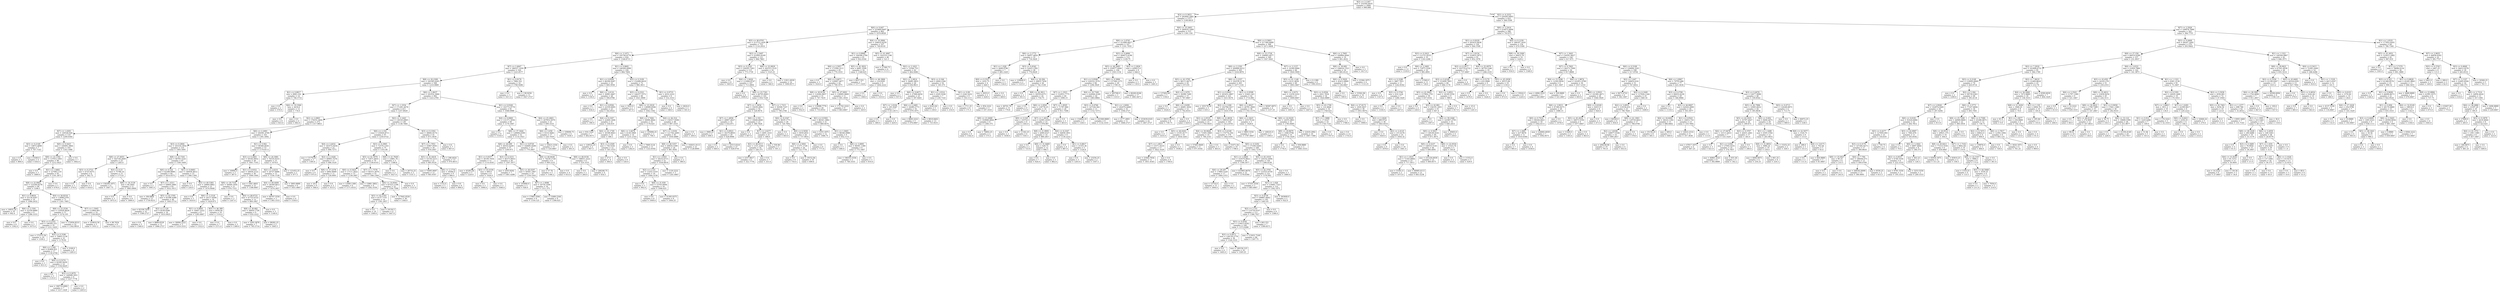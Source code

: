 digraph Tree {
node [shape=box] ;
0 [label="X[2] <= 3.1267\nmse = 332595.6035\nsamples = 2000\nvalue = 996.888"] ;
1 [label="X[3] <= 0.3853\nmse = 262844.2082\nsamples = 1377\nvalue = 1190.6819"] ;
0 -> 1 [labeldistance=2.5, labelangle=45, headlabel="True"] ;
2 [label="X[0] <= 0.647\nmse = 225869.8497\nsamples = 862\nvalue = 1070.8028"] ;
1 -> 2 ;
3 [label="X[5] <= 46.6705\nmse = 213712.1429\nsamples = 755\nvalue = 1116.2914"] ;
2 -> 3 ;
4 [label="X[6] <= 3.1471\nmse = 195740.8776\nsamples = 624\nvalue = 1168.6715"] ;
3 -> 4 ;
5 [label="X[7] <= 2.4647\nmse = 186227.1059\nsamples = 520\nvalue = 1225.4577"] ;
4 -> 5 ;
6 [label="X[8] <= 20.2308\nmse = 182385.6265\nsamples = 506\nvalue = 1210.0889"] ;
5 -> 6 ;
7 [label="X[1] <= 0.8817\nmse = 8983.102\nsamples = 14\nvalue = 746.5714"] ;
6 -> 7 ;
8 [label="mse = 0.0\nsamples = 2\nvalue = 570.0"] ;
7 -> 8 ;
9 [label="X[4] <= 19.1946\nmse = 4418.0\nsamples = 12\nvalue = 776.0"] ;
7 -> 9 ;
10 [label="mse = 0.0\nsamples = 8\nvalue = 823.0"] ;
9 -> 10 ;
11 [label="mse = 0.0\nsamples = 4\nvalue = 682.0"] ;
9 -> 11 ;
12 [label="X[6] <= 2.8637\nmse = 181032.3066\nsamples = 492\nvalue = 1223.2785"] ;
6 -> 12 ;
13 [label="X[7] <= 1.5354\nmse = 171281.4478\nsamples = 411\nvalue = 1257.8029"] ;
12 -> 13 ;
14 [label="X[2] <= 2.0801\nmse = 178255.3404\nsamples = 273\nvalue = 1317.9853"] ;
13 -> 14 ;
15 [label="X[7] <= 1.4305\nmse = 149326.926\nsamples = 110\nvalue = 1209.0364"] ;
14 -> 15 ;
16 [label="X[3] <= 0.2149\nmse = 10872.4898\nsamples = 7\nvalue = 707.7143"] ;
15 -> 16 ;
17 [label="mse = 0.0\nsamples = 3\nvalue = 806.0"] ;
16 -> 17 ;
18 [label="mse = 6348.0\nsamples = 4\nvalue = 634.0"] ;
16 -> 18 ;
19 [label="X[0] <= 0.5425\nmse = 140495.3964\nsamples = 103\nvalue = 1243.1068"] ;
15 -> 19 ;
20 [label="X[8] <= 22.1592\nmse = 137012.1003\nsamples = 96\nvalue = 1212.5625"] ;
19 -> 20 ;
21 [label="mse = 0.0\nsamples = 3\nvalue = 1869.0"] ;
20 -> 21 ;
22 [label="X[1] <= 1.0482\nmse = 127083.119\nsamples = 93\nvalue = 1191.3871"] ;
20 -> 22 ;
23 [label="X[8] <= 22.9063\nmse = 122240.8278\nsamples = 90\nvalue = 1208.5"] ;
22 -> 23 ;
24 [label="X[1] <= 0.8654\nmse = 55134.9307\nsamples = 19\nvalue = 1084.2632"] ;
23 -> 24 ;
25 [label="mse = 14835.24\nsamples = 10\nvalue = 902.4"] ;
24 -> 25 ;
26 [label="X[6] <= 2.1591\nmse = 22330.8889\nsamples = 9\nvalue = 1286.3333"] ;
24 -> 26 ;
27 [label="mse = 0.0\nsamples = 6\nvalue = 1392.0"] ;
26 -> 27 ;
28 [label="mse = 0.0\nsamples = 3\nvalue = 1075.0"] ;
26 -> 28 ;
29 [label="X[4] <= 26.8218\nmse = 134962.978\nsamples = 71\nvalue = 1241.7465"] ;
23 -> 29 ;
30 [label="X[8] <= 23.2536\nmse = 135026.9628\nsamples = 57\nvalue = 1274.193"] ;
29 -> 30 ;
31 [label="X[3] <= 0.2355\nmse = 106383.551\nsamples = 35\nvalue = 1231.1429"] ;
30 -> 31 ;
32 [label="mse = 172375.56\nsamples = 10\nvalue = 1359.2"] ;
31 -> 32 ;
33 [label="X[3] <= 0.3186\nmse = 70803.5136\nsamples = 25\nvalue = 1179.92"] ;
31 -> 33 ;
34 [label="X[6] <= 2.249\nmse = 95464.955\nsamples = 17\nvalue = 1130.4706"] ;
33 -> 34 ;
35 [label="mse = 0.0\nsamples = 3\nvalue = 831.0"] ;
34 -> 35 ;
36 [label="X[0] <= 0.5274\nmse = 92585.9439\nsamples = 14\nvalue = 1194.6429"] ;
34 -> 36 ;
37 [label="mse = 0.0\nsamples = 5\nvalue = 1135.0"] ;
36 -> 37 ;
38 [label="X[3] <= 0.2679\nmse = 140948.3951\nsamples = 9\nvalue = 1227.7778"] ;
36 -> 38 ;
39 [label="mse = 180710.4082\nsamples = 7\nvalue = 1217.1429"] ;
38 -> 39 ;
40 [label="mse = 0.0\nsamples = 2\nvalue = 1265.0"] ;
38 -> 40 ;
41 [label="mse = 2160.0\nsamples = 8\nvalue = 1285.0"] ;
33 -> 41 ;
42 [label="mse = 172956.8533\nsamples = 22\nvalue = 1342.6818"] ;
30 -> 42 ;
43 [label="X[7] <= 1.5045\nmse = 112964.801\nsamples = 14\nvalue = 1109.6429"] ;
29 -> 43 ;
44 [label="mse = 310810.56\nsamples = 5\nvalue = 1051.2"] ;
43 -> 44 ;
45 [label="mse = 98.7654\nsamples = 9\nvalue = 1142.1111"] ;
43 -> 45 ;
46 [label="mse = 0.0\nsamples = 3\nvalue = 678.0"] ;
22 -> 46 ;
47 [label="mse = 0.0\nsamples = 7\nvalue = 1662.0"] ;
19 -> 47 ;
48 [label="X[6] <= 2.2483\nmse = 184361.4769\nsamples = 163\nvalue = 1391.5092"] ;
14 -> 48 ;
49 [label="X[3] <= 0.2804\nmse = 193316.3954\nsamples = 110\nvalue = 1493.5091"] ;
48 -> 49 ;
50 [label="X[8] <= 27.4055\nmse = 502728.2609\nsamples = 23\nvalue = 1283.0"] ;
49 -> 50 ;
51 [label="X[3] <= 0.2723\nmse = 4725.9375\nsamples = 8\nvalue = 362.75"] ;
50 -> 51 ;
52 [label="mse = 0.0\nsamples = 3\nvalue = 274.0"] ;
51 -> 52 ;
53 [label="mse = 0.0\nsamples = 5\nvalue = 416.0"] ;
51 -> 53 ;
54 [label="X[3] <= 0.23\nmse = 75786.16\nsamples = 15\nvalue = 1773.8"] ;
50 -> 54 ;
55 [label="mse = 156294.1875\nsamples = 4\nvalue = 1467.75"] ;
54 -> 55 ;
56 [label="X[8] <= 34.3139\nmse = 64.2645\nsamples = 11\nvalue = 1885.0909"] ;
54 -> 56 ;
57 [label="mse = 0.0\nsamples = 3\nvalue = 1872.0"] ;
56 -> 57 ;
58 [label="mse = 0.0\nsamples = 8\nvalue = 1890.0"] ;
56 -> 58 ;
59 [label="X[8] <= 23.7341\nmse = 96705.5143\nsamples = 87\nvalue = 1549.1609"] ;
49 -> 59 ;
60 [label="X[0] <= 0.524\nmse = 62288.0898\nsamples = 64\nvalue = 1614.9375"] ;
59 -> 60 ;
61 [label="mse = 0.0\nsamples = 2\nvalue = 1081.0"] ;
60 -> 61 ;
62 [label="X[7] <= 1.4311\nmse = 54804.2966\nsamples = 62\nvalue = 1632.1613"] ;
60 -> 62 ;
63 [label="mse = 184.6864\nsamples = 13\nvalue = 1739.9231"] ;
62 -> 63 ;
64 [label="X[5] <= 42.3795\nmse = 65396.9388\nsamples = 49\nvalue = 1603.5714"] ;
62 -> 64 ;
65 [label="mse = 92338.7438\nsamples = 33\nvalue = 1589.2727"] ;
64 -> 65 ;
66 [label="X[2] <= 2.129\nmse = 8538.0586\nsamples = 16\nvalue = 1633.0625"] ;
64 -> 66 ;
67 [label="mse = 0.0\nsamples = 5\nvalue = 1560.0"] ;
66 -> 67 ;
68 [label="mse = 8889.6529\nsamples = 11\nvalue = 1666.2727"] ;
66 -> 68 ;
69 [label="X[1] <= 0.8483\nmse = 146936.4612\nsamples = 23\nvalue = 1366.1304"] ;
59 -> 69 ;
70 [label="mse = 0.0\nsamples = 2\nvalue = 224.0"] ;
69 -> 70 ;
71 [label="X[5] <= 40.5383\nmse = 24864.0862\nsamples = 21\nvalue = 1474.9048"] ;
69 -> 71 ;
72 [label="mse = 0.0\nsamples = 5\nvalue = 1619.0"] ;
71 -> 72 ;
73 [label="X[6] <= 2.1518\nmse = 24117.8594\nsamples = 16\nvalue = 1429.875"] ;
71 -> 73 ;
74 [label="X[1] <= 0.9895\nmse = 19447.2222\nsamples = 6\nvalue = 1285.6667"] ;
73 -> 74 ;
75 [label="mse = 30094.2222\nsamples = 3\nvalue = 1219.3333"] ;
74 -> 75 ;
76 [label="mse = 0.0\nsamples = 3\nvalue = 1352.0"] ;
74 -> 76 ;
77 [label="X[5] <= 46.389\nmse = 6956.04\nsamples = 10\nvalue = 1516.4"] ;
73 -> 77 ;
78 [label="mse = 0.0\nsamples = 7\nvalue = 1571.0"] ;
77 -> 78 ;
79 [label="mse = 0.0\nsamples = 3\nvalue = 1389.0"] ;
77 -> 79 ;
80 [label="X[1] <= 0.942\nmse = 99366.6436\nsamples = 53\nvalue = 1179.8113"] ;
48 -> 80 ;
81 [label="X[3] <= 0.2683\nmse = 59182.9952\nsamples = 38\nvalue = 1061.7105"] ;
80 -> 81 ;
82 [label="mse = 16900.0\nsamples = 2\nvalue = 387.0"] ;
81 -> 82 ;
83 [label="X[1] <= 0.9352\nmse = 34836.2122\nsamples = 36\nvalue = 1099.1944"] ;
81 -> 83 ;
84 [label="X[8] <= 20.7316\nmse = 56440.1956\nsamples = 15\nvalue = 976.7333"] ;
83 -> 84 ;
85 [label="mse = 0.0\nsamples = 3\nvalue = 1247.0"] ;
84 -> 85 ;
86 [label="X[4] <= 48.6733\nmse = 47723.9722\nsamples = 12\nvalue = 909.1667"] ;
84 -> 86 ;
87 [label="X[8] <= 30.682\nmse = 39950.1728\nsamples = 9\nvalue = 832.2222"] ;
86 -> 87 ;
88 [label="mse = 3293.3878\nsamples = 7\nvalue = 765.5714"] ;
87 -> 88 ;
89 [label="mse = 98282.25\nsamples = 2\nvalue = 1065.5"] ;
87 -> 89 ;
90 [label="mse = 0.0\nsamples = 3\nvalue = 1140.0"] ;
86 -> 90 ;
91 [label="mse = 1041.4603\nsamples = 21\nvalue = 1186.6667"] ;
83 -> 91 ;
92 [label="X[8] <= 24.3081\nmse = 76316.9333\nsamples = 15\nvalue = 1479.0"] ;
80 -> 92 ;
93 [label="X[2] <= 2.6233\nmse = 24727.6686\nsamples = 13\nvalue = 1556.1538"] ;
92 -> 93 ;
94 [label="X[4] <= 49.4499\nmse = 26349.0612\nsamples = 7\nvalue = 1474.2857"] ;
93 -> 94 ;
95 [label="mse = 40707.5556\nsamples = 3\nvalue = 1365.3333"] ;
94 -> 95 ;
96 [label="mse = 0.0\nsamples = 4\nvalue = 1556.0"] ;
94 -> 96 ;
97 [label="mse = 5893.8889\nsamples = 6\nvalue = 1651.6667"] ;
93 -> 97 ;
98 [label="mse = 121452.25\nsamples = 2\nvalue = 977.5"] ;
92 -> 98 ;
99 [label="X[2] <= 2.1443\nmse = 136145.6965\nsamples = 138\nvalue = 1138.7464"] ;
13 -> 99 ;
100 [label="X[6] <= 2.102\nmse = 135626.8711\nsamples = 97\nvalue = 1250.0722"] ;
99 -> 100 ;
101 [label="X[4] <= 3.4432\nmse = 183572.9256\nsamples = 22\nvalue = 890.7273"] ;
100 -> 101 ;
102 [label="mse = 13179.04\nsamples = 5\nvalue = 1585.6"] ;
101 -> 102 ;
103 [label="X[2] <= 2.1028\nmse = 49905.7578\nsamples = 17\nvalue = 686.3529"] ;
101 -> 103 ;
104 [label="mse = 0.0\nsamples = 6\nvalue = 975.0"] ;
103 -> 104 ;
105 [label="X[8] <= 37.2378\nmse = 6892.8099\nsamples = 11\nvalue = 528.9091"] ;
103 -> 105 ;
106 [label="mse = 20.0\nsamples = 9\nvalue = 568.0"] ;
105 -> 106 ;
107 [label="mse = 0.0\nsamples = 2\nvalue = 353.0"] ;
105 -> 107 ;
108 [label="X[3] <= 0.2965\nmse = 72574.1163\nsamples = 75\nvalue = 1355.48"] ;
100 -> 108 ;
109 [label="X[5] <= 41.5979\nmse = 72671.6655\nsamples = 70\nvalue = 1338.8143"] ;
108 -> 109 ;
110 [label="X[0] <= 0.5425\nmse = 17111.2622\nsamples = 15\nvalue = 1238.2667"] ;
109 -> 110 ;
111 [label="mse = 11600.1389\nsamples = 6\nvalue = 1171.8333"] ;
110 -> 111 ;
112 [label="mse = 15881.5802\nsamples = 9\nvalue = 1282.5556"] ;
110 -> 112 ;
113 [label="X[7] <= 1.7578\nmse = 84315.3078\nsamples = 55\nvalue = 1366.2364"] ;
109 -> 113 ;
114 [label="X[4] <= 14.8563\nmse = 87523.1198\nsamples = 52\nvalue = 1356.7308"] ;
113 -> 114 ;
115 [label="X[5] <= 42.2793\nmse = 4137.7755\nsamples = 14\nvalue = 1391.2857"] ;
114 -> 115 ;
116 [label="mse = 0.0\nsamples = 10\nvalue = 1369.0"] ;
115 -> 116 ;
117 [label="mse = 10136.5\nsamples = 4\nvalue = 1447.0"] ;
115 -> 117 ;
118 [label="mse = 117642.0526\nsamples = 38\nvalue = 1344.0"] ;
114 -> 118 ;
119 [label="mse = 0.0\nsamples = 3\nvalue = 1531.0"] ;
113 -> 119 ;
120 [label="X[8] <= 21.7838\nmse = 12881.76\nsamples = 5\nvalue = 1588.8"] ;
108 -> 120 ;
121 [label="mse = 0.0\nsamples = 3\nvalue = 1627.0"] ;
120 -> 121 ;
122 [label="mse = 26732.25\nsamples = 2\nvalue = 1531.5"] ;
120 -> 122 ;
123 [label="X[3] <= 0.3302\nmse = 38682.8174\nsamples = 41\nvalue = 875.3659"] ;
99 -> 123 ;
124 [label="X[7] <= 1.7951\nmse = 35867.9593\nsamples = 34\nvalue = 918.2647"] ;
123 -> 124 ;
125 [label="X[5] <= 41.6418\nmse = 55156.5215\nsamples = 21\nvalue = 885.9524"] ;
124 -> 125 ;
126 [label="mse = 75695.9097\nsamples = 12\nvalue = 945.9167"] ;
125 -> 126 ;
127 [label="X[6] <= 2.1754\nmse = 16584.0\nsamples = 9\nvalue = 806.0"] ;
125 -> 127 ;
128 [label="mse = 1152.0\nsamples = 3\nvalue = 626.0"] ;
127 -> 128 ;
129 [label="mse = 0.0\nsamples = 6\nvalue = 896.0"] ;
127 -> 129 ;
130 [label="mse = 298.4024\nsamples = 13\nvalue = 970.4615"] ;
124 -> 130 ;
131 [label="mse = 0.0\nsamples = 7\nvalue = 667.0"] ;
123 -> 131 ;
132 [label="X[1] <= 0.9349\nmse = 193772.9779\nsamples = 81\nvalue = 1048.0988"] ;
12 -> 132 ;
133 [label="X[4] <= 0.0869\nmse = 131371.5056\nsamples = 60\nvalue = 1170.1667"] ;
132 -> 133 ;
134 [label="mse = 0.0\nsamples = 8\nvalue = 1534.0"] ;
133 -> 134 ;
135 [label="X[8] <= 37.3444\nmse = 128084.0399\nsamples = 52\nvalue = 1114.1923"] ;
133 -> 135 ;
136 [label="X[8] <= 26.099\nmse = 49332.6209\nsamples = 37\nvalue = 1249.973"] ;
135 -> 136 ;
137 [label="X[1] <= 0.8377\nmse = 30190.7934\nsamples = 11\nvalue = 1114.4545"] ;
136 -> 137 ;
138 [label="mse = 45283.84\nsamples = 5\nvalue = 1220.6"] ;
137 -> 138 ;
139 [label="X[5] <= 43.4194\nmse = 400.0\nsamples = 6\nvalue = 1026.0"] ;
137 -> 139 ;
140 [label="mse = 0.0\nsamples = 3\nvalue = 1006.0"] ;
139 -> 140 ;
141 [label="mse = 0.0\nsamples = 3\nvalue = 1046.0"] ;
139 -> 141 ;
142 [label="X[3] <= 0.3215\nmse = 46373.9053\nsamples = 26\nvalue = 1307.3077"] ;
136 -> 142 ;
143 [label="mse = 2503.9592\nsamples = 7\nvalue = 1461.4286"] ;
142 -> 143 ;
144 [label="X[5] <= 44.0297\nmse = 50561.1967\nsamples = 19\nvalue = 1250.5263"] ;
142 -> 144 ;
145 [label="mse = 105800.0\nsamples = 3\nvalue = 926.0"] ;
144 -> 145 ;
146 [label="X[7] <= 1.4096\nmse = 16754.3594\nsamples = 16\nvalue = 1311.375"] ;
144 -> 146 ;
147 [label="mse = 17983.3594\nsamples = 8\nvalue = 1316.125"] ;
146 -> 147 ;
148 [label="mse = 15480.2344\nsamples = 8\nvalue = 1306.625"] ;
146 -> 148 ;
149 [label="X[1] <= 0.8729\nmse = 164685.9289\nsamples = 15\nvalue = 779.2667"] ;
135 -> 149 ;
150 [label="X[8] <= 40.8438\nmse = 70230.1728\nsamples = 9\nvalue = 949.2222"] ;
149 -> 150 ;
151 [label="mse = 57.76\nsamples = 5\nvalue = 1186.2"] ;
150 -> 151 ;
152 [label="mse = 0.0\nsamples = 4\nvalue = 653.0"] ;
150 -> 152 ;
153 [label="X[8] <= 40.0156\nmse = 198051.2222\nsamples = 6\nvalue = 524.3333"] ;
149 -> 153 ;
154 [label="mse = 0.0\nsamples = 2\nvalue = 264.0"] ;
153 -> 154 ;
155 [label="mse = 246246.75\nsamples = 4\nvalue = 654.5"] ;
153 -> 155 ;
156 [label="X[4] <= 25.2663\nmse = 207852.5079\nsamples = 21\nvalue = 699.3333"] ;
132 -> 156 ;
157 [label="X[6] <= 3.058\nmse = 9314.5606\nsamples = 17\nvalue = 520.7059"] ;
156 -> 157 ;
158 [label="mse = 10423.1556\nsamples = 15\nvalue = 524.6667"] ;
157 -> 158 ;
159 [label="mse = 0.0\nsamples = 2\nvalue = 491.0"] ;
157 -> 159 ;
160 [label="mse = 339696.75\nsamples = 4\nvalue = 1458.5"] ;
156 -> 160 ;
161 [label="X[1] <= 0.9176\nmse = 7984.352\nsamples = 14\nvalue = 1780.9286"] ;
5 -> 161 ;
162 [label="mse = 0.0\nsamples = 3\nvalue = 1611.0"] ;
161 -> 162 ;
163 [label="mse = 138.9256\nsamples = 11\nvalue = 1827.2727"] ;
161 -> 163 ;
164 [label="X[1] <= 0.8681\nmse = 146569.4999\nsamples = 104\nvalue = 884.7404"] ;
4 -> 164 ;
165 [label="X[1] <= 0.8509\nmse = 66394.9287\nsamples = 32\nvalue = 669.5938"] ;
164 -> 165 ;
166 [label="mse = 0.0\nsamples = 4\nvalue = 1194.0"] ;
165 -> 166 ;
167 [label="X[6] <= 3.4116\nmse = 30981.6467\nsamples = 28\nvalue = 594.6786"] ;
165 -> 167 ;
168 [label="mse = 0.0\nsamples = 5\nvalue = 834.0"] ;
167 -> 168 ;
169 [label="X[1] <= 0.8594\nmse = 22559.0095\nsamples = 23\nvalue = 542.6522"] ;
167 -> 169 ;
170 [label="mse = 0.0\nsamples = 2\nvalue = 396.0"] ;
169 -> 170 ;
171 [label="X[4] <= 8.2347\nmse = 22464.1406\nsamples = 21\nvalue = 556.619"] ;
169 -> 171 ;
172 [label="mse = 916.1224\nsamples = 7\nvalue = 492.8571"] ;
171 -> 172 ;
173 [label="X[4] <= 41.1749\nmse = 30188.9643\nsamples = 14\nvalue = 588.5"] ;
171 -> 173 ;
174 [label="mse = 128522.25\nsamples = 2\nvalue = 847.5"] ;
173 -> 174 ;
175 [label="X[3] <= 0.2509\nmse = 756.5556\nsamples = 12\nvalue = 545.3333"] ;
173 -> 175 ;
176 [label="mse = 27.0\nsamples = 4\nvalue = 584.0"] ;
175 -> 176 ;
177 [label="mse = 0.0\nsamples = 8\nvalue = 526.0"] ;
175 -> 177 ;
178 [label="X[3] <= 0.3109\nmse = 152486.8418\nsamples = 72\nvalue = 980.3611"] ;
164 -> 178 ;
179 [label="X[3] <= 0.2322\nmse = 146257.5372\nsamples = 66\nvalue = 1021.0909"] ;
178 -> 179 ;
180 [label="mse = 3025.0\nsamples = 2\nvalue = 347.0"] ;
179 -> 180 ;
181 [label="X[8] <= 23.3018\nmse = 136089.8506\nsamples = 64\nvalue = 1042.1562"] ;
179 -> 181 ;
182 [label="X[6] <= 3.7404\nmse = 50696.4844\nsamples = 16\nvalue = 1176.625"] ;
181 -> 182 ;
183 [label="X[6] <= 3.4478\nmse = 6126.5969\nsamples = 14\nvalue = 1231.2143"] ;
182 -> 183 ;
184 [label="mse = 0.0\nsamples = 3\nvalue = 1262.0"] ;
183 -> 184 ;
185 [label="mse = 7468.5124\nsamples = 11\nvalue = 1222.8182"] ;
183 -> 185 ;
186 [label="mse = 195806.25\nsamples = 2\nvalue = 794.5"] ;
182 -> 186 ;
187 [label="X[4] <= 44.314\nmse = 156517.9306\nsamples = 48\nvalue = 997.3333"] ;
181 -> 187 ;
188 [label="X[7] <= 1.6104\nmse = 121744.2499\nsamples = 45\nvalue = 1050.4889"] ;
187 -> 188 ;
189 [label="X[8] <= 40.5357\nmse = 49654.5399\nsamples = 24\nvalue = 981.9583"] ;
188 -> 189 ;
190 [label="X[1] <= 1.0503\nmse = 18232.6715\nsamples = 22\nvalue = 1036.6818"] ;
189 -> 190 ;
191 [label="X[2] <= 2.331\nmse = 13252.5319\nsamples = 19\nvalue = 1004.3158"] ;
190 -> 191 ;
192 [label="mse = 0.0\nsamples = 3\nvalue = 992.0"] ;
191 -> 192 ;
193 [label="X[8] <= 31.839\nmse = 15703.6094\nsamples = 16\nvalue = 1006.625"] ;
191 -> 193 ;
194 [label="mse = 0.0\nsamples = 8\nvalue = 1009.0"] ;
193 -> 194 ;
195 [label="mse = 31395.9375\nsamples = 8\nvalue = 1004.25"] ;
193 -> 195 ;
196 [label="mse = 1120.2222\nsamples = 3\nvalue = 1241.6667"] ;
190 -> 196 ;
197 [label="mse = 0.0\nsamples = 2\nvalue = 380.0"] ;
189 -> 197 ;
198 [label="mse = 192631.0113\nsamples = 21\nvalue = 1128.8095"] ;
188 -> 198 ;
199 [label="mse = 0.0\nsamples = 3\nvalue = 200.0"] ;
187 -> 199 ;
200 [label="X[1] <= 0.9733\nmse = 2032.2222\nsamples = 6\nvalue = 532.3333"] ;
178 -> 200 ;
201 [label="mse = 0.0\nsamples = 4\nvalue = 548.0"] ;
200 -> 201 ;
202 [label="mse = 4624.0\nsamples = 2\nvalue = 501.0"] ;
200 -> 202 ;
203 [label="X[2] <= 2.5497\nmse = 223993.8169\nsamples = 131\nvalue = 866.7863"] ;
3 -> 203 ;
204 [label="X[3] <= 0.2161\nmse = 158293.7263\nsamples = 115\nvalue = 775.1739"] ;
203 -> 204 ;
205 [label="mse = 0.0\nsamples = 8\nvalue = 1603.0"] ;
204 -> 205 ;
206 [label="X[4] <= 1.9426\nmse = 115060.8747\nsamples = 107\nvalue = 713.2804"] ;
204 -> 206 ;
207 [label="mse = 0.0\nsamples = 6\nvalue = 1699.0"] ;
206 -> 207 ;
208 [label="X[8] <= 23.7341\nmse = 60745.8043\nsamples = 101\nvalue = 654.7228"] ;
206 -> 208 ;
209 [label="X[7] <= 1.5854\nmse = 35639.2692\nsamples = 54\nvalue = 528.9074"] ;
208 -> 209 ;
210 [label="X[7] <= 1.4856\nmse = 28807.4027\nsamples = 31\nvalue = 632.871"] ;
209 -> 210 ;
211 [label="mse = 3906.25\nsamples = 2\nvalue = 690.5"] ;
210 -> 211 ;
212 [label="X[1] <= 0.8923\nmse = 30279.8859\nsamples = 29\nvalue = 628.8966"] ;
210 -> 212 ;
213 [label="mse = 0.0\nsamples = 2\nvalue = 640.0"] ;
212 -> 213 ;
214 [label="mse = 32513.0316\nsamples = 27\nvalue = 628.0741"] ;
212 -> 214 ;
215 [label="X[6] <= 2.102\nmse = 10644.6049\nsamples = 23\nvalue = 388.7826"] ;
209 -> 215 ;
216 [label="mse = 0.0\nsamples = 2\nvalue = 607.0"] ;
215 -> 216 ;
217 [label="X[7] <= 2.6277\nmse = 6691.3333\nsamples = 21\nvalue = 368.0"] ;
215 -> 217 ;
218 [label="X[5] <= 48.6513\nmse = 1331.2344\nsamples = 16\nvalue = 326.375"] ;
217 -> 218 ;
219 [label="mse = 2337.0617\nsamples = 9\nvalue = 322.7778"] ;
218 -> 219 ;
220 [label="mse = 0.0\nsamples = 7\nvalue = 331.0"] ;
218 -> 220 ;
221 [label="mse = 556.96\nsamples = 5\nvalue = 501.2"] ;
217 -> 221 ;
222 [label="X[7] <= 1.7315\nmse = 50508.7107\nsamples = 47\nvalue = 799.2766"] ;
208 -> 222 ;
223 [label="X[4] <= 8.2347\nmse = 9639.1775\nsamples = 26\nvalue = 726.7692"] ;
222 -> 223 ;
224 [label="mse = 0.0\nsamples = 2\nvalue = 603.0"] ;
223 -> 224 ;
225 [label="X[0] <= 0.5658\nmse = 9059.4931\nsamples = 24\nvalue = 737.0833"] ;
223 -> 225 ;
226 [label="X[6] <= 2.5693\nmse = 11371.1728\nsamples = 18\nvalue = 723.7778"] ;
225 -> 226 ;
227 [label="mse = 0.0\nsamples = 8\nvalue = 754.0"] ;
226 -> 227 ;
228 [label="mse = 19152.84\nsamples = 10\nvalue = 699.6"] ;
226 -> 228 ;
229 [label="mse = 0.0\nsamples = 6\nvalue = 777.0"] ;
225 -> 229 ;
230 [label="X[1] <= 0.9383\nmse = 86541.1882\nsamples = 21\nvalue = 889.0476"] ;
222 -> 230 ;
231 [label="mse = 5355.1875\nsamples = 12\nvalue = 1066.75"] ;
230 -> 231 ;
232 [label="X[1] <= 1.0465\nmse = 96546.0988\nsamples = 9\nvalue = 652.1111"] ;
230 -> 232 ;
233 [label="mse = 0.0\nsamples = 3\nvalue = 406.0"] ;
232 -> 233 ;
234 [label="X[6] <= 3.4895\nmse = 99391.1389\nsamples = 6\nvalue = 775.1667"] ;
232 -> 234 ;
235 [label="mse = 196355.5556\nsamples = 3\nvalue = 740.3333"] ;
234 -> 235 ;
236 [label="mse = 0.0\nsamples = 3\nvalue = 810.0"] ;
234 -> 236 ;
237 [label="X[8] <= 22.0829\nmse = 202315.3125\nsamples = 16\nvalue = 1525.25"] ;
203 -> 237 ;
238 [label="mse = 0.0\nsamples = 2\nvalue = 366.0"] ;
237 -> 238 ;
239 [label="mse = 11811.6939\nsamples = 14\nvalue = 1690.8571"] ;
237 -> 239 ;
240 [label="X[4] <= 19.2806\nmse = 194032.6259\nsamples = 107\nvalue = 749.8318"] ;
2 -> 240 ;
241 [label="X[1] <= 0.8964\nmse = 194306.2784\nsamples = 61\nvalue = 922.0164"] ;
240 -> 241 ;
242 [label="X[6] <= 2.5957\nmse = 173300.3111\nsamples = 45\nvalue = 770.3333"] ;
241 -> 242 ;
243 [label="mse = 0.0\nsamples = 3\nvalue = 1624.0"] ;
242 -> 243 ;
244 [label="X[0] <= 0.6671\nmse = 129907.4677\nsamples = 42\nvalue = 709.3571"] ;
242 -> 244 ;
245 [label="X[8] <= 20.9136\nmse = 114282.9657\nsamples = 31\nvalue = 747.7419"] ;
244 -> 245 ;
246 [label="mse = 0.0\nsamples = 2\nvalue = 952.0"] ;
245 -> 246 ;
247 [label="mse = 119088.7776\nsamples = 29\nvalue = 733.6552"] ;
245 -> 247 ;
248 [label="X[5] <= 47.0001\nmse = 158085.9669\nsamples = 11\nvalue = 601.1818"] ;
244 -> 248 ;
249 [label="mse = 171742.2222\nsamples = 9\nvalue = 663.6667"] ;
248 -> 249 ;
250 [label="mse = 0.0\nsamples = 2\nvalue = 320.0"] ;
248 -> 250 ;
251 [label="X[5] <= 42.3832\nmse = 6681.3594\nsamples = 16\nvalue = 1348.625"] ;
241 -> 251 ;
252 [label="mse = 6037.551\nsamples = 7\nvalue = 1277.1429"] ;
251 -> 252 ;
253 [label="X[5] <= 46.3866\nmse = 116.8395\nsamples = 9\nvalue = 1404.2222"] ;
251 -> 253 ;
254 [label="mse = 0.0\nsamples = 2\nvalue = 1384.0"] ;
253 -> 254 ;
255 [label="mse = 0.0\nsamples = 7\nvalue = 1410.0"] ;
253 -> 255 ;
256 [label="X[5] <= 41.4967\nmse = 102219.1196\nsamples = 46\nvalue = 521.5"] ;
240 -> 256 ;
257 [label="mse = 27360.75\nsamples = 4\nvalue = 1115.5"] ;
256 -> 257 ;
258 [label="X[2] <= 2.1621\nmse = 72544.733\nsamples = 42\nvalue = 464.9286"] ;
256 -> 258 ;
259 [label="X[2] <= 2.0814\nmse = 36481.8831\nsamples = 26\nvalue = 636.9615"] ;
258 -> 259 ;
260 [label="mse = 0.0\nsamples = 3\nvalue = 937.0"] ;
259 -> 260 ;
261 [label="X[0] <= 0.6671\nmse = 27966.6654\nsamples = 23\nvalue = 597.8261"] ;
259 -> 261 ;
262 [label="X[7] <= 1.6104\nmse = 391.8367\nsamples = 7\nvalue = 411.8571"] ;
261 -> 262 ;
263 [label="mse = 0.0\nsamples = 3\nvalue = 389.0"] ;
262 -> 263 ;
264 [label="mse = 0.0\nsamples = 4\nvalue = 429.0"] ;
262 -> 264 ;
265 [label="X[6] <= 2.2485\nmse = 18280.2773\nsamples = 16\nvalue = 679.1875"] ;
261 -> 265 ;
266 [label="mse = 8800.2222\nsamples = 3\nvalue = 476.6667"] ;
265 -> 266 ;
267 [label="mse = 8818.8402\nsamples = 13\nvalue = 725.9231"] ;
265 -> 267 ;
268 [label="X[3] <= 0.344\nmse = 4904.2344\nsamples = 16\nvalue = 185.375"] ;
258 -> 268 ;
269 [label="X[1] <= 1.0314\nmse = 4545.9184\nsamples = 7\nvalue = 230.7143"] ;
268 -> 269 ;
270 [label="mse = 6243.04\nsamples = 5\nvalue = 236.6"] ;
269 -> 270 ;
271 [label="mse = 0.0\nsamples = 2\nvalue = 216.0"] ;
269 -> 271 ;
272 [label="X[1] <= 0.99\nmse = 2340.5432\nsamples = 9\nvalue = 150.1111"] ;
268 -> 272 ;
273 [label="mse = 1711.25\nsamples = 6\nvalue = 171.5"] ;
272 -> 273 ;
274 [label="mse = 854.2222\nsamples = 3\nvalue = 107.3333"] ;
272 -> 274 ;
275 [label="X[4] <= 25.2663\nmse = 260416.1409\nsamples = 515\nvalue = 1391.334"] ;
1 -> 275 ;
276 [label="X[6] <= 2.4745\nmse = 312480.8427\nsamples = 147\nvalue = 1191.7959"] ;
275 -> 276 ;
277 [label="X[6] <= 2.1772\nmse = 56057.4824\nsamples = 35\nvalue = 718.3429"] ;
276 -> 277 ;
278 [label="X[1] <= 1.028\nmse = 2608.9796\nsamples = 7\nvalue = 485.1429"] ;
277 -> 278 ;
279 [label="X[0] <= 0.5527\nmse = 1432.75\nsamples = 4\nvalue = 448.5"] ;
278 -> 279 ;
280 [label="mse = 2025.0\nsamples = 2\nvalue = 428.0"] ;
279 -> 280 ;
281 [label="mse = 0.0\nsamples = 2\nvalue = 469.0"] ;
279 -> 281 ;
282 [label="mse = 0.0\nsamples = 3\nvalue = 534.0"] ;
278 -> 282 ;
283 [label="X[3] <= 0.4542\nmse = 52425.1582\nsamples = 28\nvalue = 776.6429"] ;
277 -> 283 ;
284 [label="mse = 129600.0\nsamples = 2\nvalue = 1225.0"] ;
283 -> 284 ;
285 [label="X[4] <= 18.294\nmse = 29835.7456\nsamples = 26\nvalue = 742.1538"] ;
283 -> 285 ;
286 [label="mse = 0.0\nsamples = 2\nvalue = 591.0"] ;
285 -> 286 ;
287 [label="X[8] <= 24.3811\nmse = 30259.4375\nsamples = 24\nvalue = 754.75"] ;
285 -> 287 ;
288 [label="mse = 46741.76\nsamples = 15\nvalue = 779.8"] ;
287 -> 288 ;
289 [label="mse = 0.0\nsamples = 9\nvalue = 713.0"] ;
287 -> 289 ;
290 [label="X[3] <= 0.4896\nmse = 300673.4196\nsamples = 112\nvalue = 1339.75"] ;
276 -> 290 ;
291 [label="X[5] <= 46.2683\nmse = 250977.0444\nsamples = 104\nvalue = 1393.1154"] ;
290 -> 291 ;
292 [label="X[1] <= 0.9598\nmse = 229332.3576\nsamples = 84\nvalue = 1296.3929"] ;
291 -> 292 ;
293 [label="X[7] <= 1.1915\nmse = 152953.7775\nsamples = 40\nvalue = 1090.15"] ;
292 -> 293 ;
294 [label="X[6] <= 2.9561\nmse = 134778.25\nsamples = 14\nvalue = 1421.5"] ;
293 -> 294 ;
295 [label="X[8] <= 21.6468\nmse = 193848.4844\nsamples = 8\nvalue = 1300.375"] ;
294 -> 295 ;
296 [label="mse = 0.0\nsamples = 6\nvalue = 1542.0"] ;
295 -> 296 ;
297 [label="mse = 74802.25\nsamples = 2\nvalue = 575.5"] ;
295 -> 297 ;
298 [label="X[0] <= 0.545\nmse = 10374.0\nsamples = 6\nvalue = 1583.0"] ;
294 -> 298 ;
299 [label="mse = 0.0\nsamples = 2\nvalue = 1658.0"] ;
298 -> 299 ;
300 [label="mse = 11342.25\nsamples = 4\nvalue = 1545.5"] ;
298 -> 300 ;
301 [label="X[7] <= 1.8505\nmse = 71787.966\nsamples = 26\nvalue = 911.7308"] ;
293 -> 301 ;
302 [label="X[7] <= 1.4614\nmse = 42991.0359\nsamples = 23\nvalue = 978.087"] ;
301 -> 302 ;
303 [label="X[8] <= 21.8995\nmse = 4490.6327\nsamples = 14\nvalue = 880.2857"] ;
302 -> 303 ;
304 [label="mse = 0.0\nsamples = 2\nvalue = 723.0"] ;
303 -> 304 ;
305 [label="X[8] <= 31.6469\nmse = 428.75\nsamples = 12\nvalue = 906.5"] ;
303 -> 305 ;
306 [label="mse = 0.0\nsamples = 7\nvalue = 924.0"] ;
305 -> 306 ;
307 [label="mse = 0.0\nsamples = 5\nvalue = 882.0"] ;
305 -> 307 ;
308 [label="X[4] <= 8.2347\nmse = 64856.3951\nsamples = 9\nvalue = 1130.2222"] ;
302 -> 308 ;
309 [label="mse = 0.0\nsamples = 4\nvalue = 887.0"] ;
308 -> 309 ;
310 [label="X[1] <= 0.8817\nmse = 31555.36\nsamples = 5\nvalue = 1324.8"] ;
308 -> 310 ;
311 [label="mse = 0.0\nsamples = 3\nvalue = 1203.0"] ;
310 -> 311 ;
312 [label="mse = 23256.25\nsamples = 2\nvalue = 1507.5"] ;
310 -> 312 ;
313 [label="mse = 0.0\nsamples = 3\nvalue = 403.0"] ;
301 -> 313 ;
314 [label="X[4] <= 18.7349\nmse = 224944.4189\nsamples = 44\nvalue = 1483.8864"] ;
292 -> 314 ;
315 [label="X[3] <= 0.4766\nmse = 147326.562\nsamples = 11\nvalue = 1152.7273"] ;
314 -> 315 ;
316 [label="mse = 154842.25\nsamples = 2\nvalue = 1244.5"] ;
315 -> 316 ;
317 [label="mse = 143368.8889\nsamples = 9\nvalue = 1132.3333"] ;
315 -> 317 ;
318 [label="X[1] <= 1.0494\nmse = 202076.4408\nsamples = 33\nvalue = 1594.2727"] ;
314 -> 318 ;
319 [label="mse = 2177.2893\nsamples = 11\nvalue = 1848.2727"] ;
318 -> 319 ;
320 [label="mse = 253639.0165\nsamples = 22\nvalue = 1467.2727"] ;
318 -> 320 ;
321 [label="X[0] <= 0.5896\nmse = 137566.1275\nsamples = 20\nvalue = 1799.35"] ;
291 -> 321 ;
322 [label="mse = 285768.0\nsamples = 3\nvalue = 1333.0"] ;
321 -> 322 ;
323 [label="mse = 66260.8166\nsamples = 17\nvalue = 1881.6471"] ;
321 -> 323 ;
324 [label="X[2] <= 2.2826\nmse = 428415.0\nsamples = 8\nvalue = 646.0"] ;
290 -> 324 ;
325 [label="mse = 0.0\nsamples = 5\nvalue = 139.0"] ;
324 -> 325 ;
326 [label="mse = 0.0\nsamples = 3\nvalue = 1491.0"] ;
324 -> 326 ;
327 [label="X[0] <= 0.5803\nmse = 217360.8489\nsamples = 368\nvalue = 1471.0408"] ;
275 -> 327 ;
328 [label="X[8] <= 23.1728\nmse = 194683.4477\nsamples = 349\nvalue = 1507.5043"] ;
327 -> 328 ;
329 [label="X[6] <= 2.1591\nmse = 209480.9212\nsamples = 283\nvalue = 1434.4876"] ;
328 -> 329 ;
330 [label="X[5] <= 42.3795\nmse = 98111.8475\nsamples = 20\nvalue = 873.95"] ;
329 -> 330 ;
331 [label="mse = 137492.64\nsamples = 5\nvalue = 1194.6"] ;
330 -> 331 ;
332 [label="X[2] <= 2.1079\nmse = 39288.7289\nsamples = 15\nvalue = 767.0667"] ;
330 -> 332 ;
333 [label="mse = 0.0\nsamples = 3\nvalue = 1024.0"] ;
332 -> 333 ;
334 [label="X[6] <= 2.0299\nmse = 28481.3056\nsamples = 12\nvalue = 702.8333"] ;
332 -> 334 ;
335 [label="mse = 38633.4375\nsamples = 8\nvalue = 739.75"] ;
334 -> 335 ;
336 [label="mse = 0.0\nsamples = 4\nvalue = 629.0"] ;
334 -> 336 ;
337 [label="X[6] <= 2.2357\nmse = 192239.3178\nsamples = 263\nvalue = 1477.1141"] ;
329 -> 337 ;
338 [label="X[1] <= 0.9001\nmse = 205451.0807\nsamples = 221\nvalue = 1431.9276"] ;
337 -> 338 ;
339 [label="mse = 103178.56\nsamples = 5\nvalue = 635.2"] ;
338 -> 339 ;
340 [label="X[2] <= 2.1206\nmse = 192784.5017\nsamples = 216\nvalue = 1450.3704"] ;
338 -> 340 ;
341 [label="X[2] <= 2.0519\nmse = 35481.9546\nsamples = 23\nvalue = 1765.0435"] ;
340 -> 341 ;
342 [label="mse = 0.0\nsamples = 4\nvalue = 1435.0"] ;
341 -> 342 ;
343 [label="X[5] <= 44.6263\nmse = 15191.6177\nsamples = 19\nvalue = 1834.5263"] ;
341 -> 343 ;
344 [label="X[7] <= 1.4811\nmse = 15571.0519\nsamples = 17\nvalue = 1822.3529"] ;
343 -> 344 ;
345 [label="mse = 21664.7934\nsamples = 11\nvalue = 1851.4545"] ;
344 -> 345 ;
346 [label="mse = 0.0\nsamples = 6\nvalue = 1769.0"] ;
344 -> 346 ;
347 [label="mse = 0.0\nsamples = 2\nvalue = 1938.0"] ;
343 -> 347 ;
348 [label="X[8] <= 21.8658\nmse = 198323.947\nsamples = 193\nvalue = 1412.8705"] ;
340 -> 348 ;
349 [label="X[4] <= 30.0644\nmse = 73305.5969\nsamples = 14\nvalue = 784.2143"] ;
348 -> 349 ;
350 [label="mse = 57483.9669\nsamples = 11\nvalue = 871.8182"] ;
349 -> 350 ;
351 [label="mse = 0.0\nsamples = 3\nvalue = 463.0"] ;
349 -> 351 ;
352 [label="X[3] <= 0.4148\nmse = 174774.194\nsamples = 179\nvalue = 1462.0391"] ;
348 -> 352 ;
353 [label="mse = 51671.04\nsamples = 10\nvalue = 1788.4"] ;
352 -> 353 ;
354 [label="X[0] <= 0.5292\nmse = 175383.0265\nsamples = 169\nvalue = 1442.7278"] ;
352 -> 354 ;
355 [label="X[1] <= 1.0469\nmse = 310570.9822\nsamples = 39\nvalue = 1590.3077"] ;
354 -> 355 ;
356 [label="X[4] <= 28.297\nmse = 17864.5329\nsamples = 17\nvalue = 1864.2353"] ;
355 -> 356 ;
357 [label="mse = 12716.0\nsamples = 15\nvalue = 1894.0"] ;
356 -> 357 ;
358 [label="mse = 0.0\nsamples = 2\nvalue = 1641.0"] ;
356 -> 358 ;
359 [label="mse = 433965.8678\nsamples = 22\nvalue = 1378.6364"] ;
355 -> 359 ;
360 [label="X[5] <= 45.1018\nmse = 126332.5094\nsamples = 130\nvalue = 1398.4538"] ;
354 -> 360 ;
361 [label="X[5] <= 42.3795\nmse = 122523.9759\nsamples = 125\nvalue = 1379.992"] ;
360 -> 361 ;
362 [label="mse = 37355.5556\nsamples = 3\nvalue = 885.6667"] ;
361 -> 362 ;
363 [label="X[1] <= 1.028\nmse = 118461.7323\nsamples = 122\nvalue = 1392.1475"] ;
361 -> 363 ;
364 [label="X[3] <= 0.4738\nmse = 108867.8442\nsamples = 120\nvalue = 1401.65"] ;
363 -> 364 ;
365 [label="X[2] <= 2.331\nmse = 114716.0107\nsamples = 111\nvalue = 1386.7027"] ;
364 -> 365 ;
366 [label="X[3] <= 0.4542\nmse = 119415.6242\nsamples = 104\nvalue = 1373.0288"] ;
365 -> 366 ;
367 [label="X[3] <= 0.4473\nmse = 128139.2778\nsamples = 36\nvalue = 1326.3333"] ;
366 -> 367 ;
368 [label="mse = 0.0\nsamples = 4\nvalue = 1495.0"] ;
367 -> 368 ;
369 [label="mse = 140156.125\nsamples = 32\nvalue = 1305.25"] ;
367 -> 369 ;
370 [label="mse = 113031.7169\nsamples = 68\nvalue = 1397.75"] ;
366 -> 370 ;
371 [label="mse = 843.551\nsamples = 7\nvalue = 1589.8571"] ;
365 -> 371 ;
372 [label="mse = 0.0\nsamples = 9\nvalue = 1586.0"] ;
364 -> 372 ;
373 [label="mse = 363609.0\nsamples = 2\nvalue = 822.0"] ;
363 -> 373 ;
374 [label="mse = 0.0\nsamples = 5\nvalue = 1860.0"] ;
360 -> 374 ;
375 [label="X[1] <= 0.9598\nmse = 55443.343\nsamples = 42\nvalue = 1714.881"] ;
337 -> 375 ;
376 [label="X[6] <= 2.8027\nmse = 28781.2909\nsamples = 38\nvalue = 1765.1579"] ;
375 -> 376 ;
377 [label="X[6] <= 2.5625\nmse = 103179.44\nsamples = 5\nvalue = 1628.6"] ;
376 -> 377 ;
378 [label="mse = 9893.5556\nsamples = 3\nvalue = 1787.6667"] ;
377 -> 378 ;
379 [label="mse = 148225.0\nsamples = 2\nvalue = 1390.0"] ;
377 -> 379 ;
380 [label="X[8] <= 22.9229\nmse = 14255.2801\nsamples = 33\nvalue = 1785.8485"] ;
376 -> 380 ;
381 [label="X[8] <= 20.8679\nmse = 1646.9796\nsamples = 14\nvalue = 1756.1429"] ;
380 -> 381 ;
382 [label="mse = 0.0\nsamples = 11\nvalue = 1776.0"] ;
381 -> 382 ;
383 [label="mse = 938.8889\nsamples = 3\nvalue = 1683.3333"] ;
381 -> 383 ;
384 [label="mse = 22416.2992\nsamples = 19\nvalue = 1807.7368"] ;
380 -> 384 ;
385 [label="mse = 56587.6875\nsamples = 4\nvalue = 1237.25"] ;
375 -> 385 ;
386 [label="X[7] <= 2.1157\nmse = 10349.9084\nsamples = 66\nvalue = 1820.5909"] ;
328 -> 386 ;
387 [label="X[5] <= 41.1148\nmse = 8121.4656\nsamples = 60\nvalue = 1803.3667"] ;
386 -> 387 ;
388 [label="X[6] <= 2.0272\nmse = 13230.2222\nsamples = 6\nvalue = 1609.6667"] ;
387 -> 388 ;
389 [label="mse = 0.0\nsamples = 4\nvalue = 1691.0"] ;
388 -> 389 ;
390 [label="mse = 0.0\nsamples = 2\nvalue = 1447.0"] ;
388 -> 390 ;
391 [label="X[3] <= 0.4504\nmse = 2921.7654\nsamples = 54\nvalue = 1824.8889"] ;
387 -> 391 ;
392 [label="X[5] <= 43.1708\nmse = 122.4844\nsamples = 16\nvalue = 1760.625"] ;
391 -> 392 ;
393 [label="X[7] <= 1.5888\nmse = 17.6327\nsamples = 14\nvalue = 1756.7143"] ;
392 -> 393 ;
394 [label="mse = 0.0\nsamples = 2\nvalue = 1767.0"] ;
393 -> 394 ;
395 [label="mse = 0.0\nsamples = 12\nvalue = 1755.0"] ;
393 -> 395 ;
396 [label="mse = 0.0\nsamples = 2\nvalue = 1788.0"] ;
392 -> 396 ;
397 [label="X[4] <= 27.8173\nmse = 1629.3657\nsamples = 38\nvalue = 1851.9474"] ;
391 -> 397 ;
398 [label="mse = 0.0\nsamples = 2\nvalue = 1998.0"] ;
397 -> 398 ;
399 [label="X[2] <= 2.2626\nmse = 468.9722\nsamples = 36\nvalue = 1843.8333"] ;
397 -> 399 ;
400 [label="mse = 0.0\nsamples = 11\nvalue = 1820.0"] ;
399 -> 400 ;
401 [label="X[2] <= 2.4125\nmse = 315.4176\nsamples = 25\nvalue = 1854.32"] ;
399 -> 401 ;
402 [label="mse = 0.0\nsamples = 9\nvalue = 1878.0"] ;
401 -> 402 ;
403 [label="mse = 0.0\nsamples = 16\nvalue = 1841.0"] ;
401 -> 403 ;
404 [label="mse = 0.1389\nsamples = 6\nvalue = 1992.8333"] ;
386 -> 404 ;
405 [label="X[6] <= 2.7065\nmse = 160884.4044\nsamples = 19\nvalue = 801.2632"] ;
327 -> 405 ;
406 [label="X[8] <= 30.682\nmse = 106634.1523\nsamples = 16\nvalue = 685.8125"] ;
405 -> 406 ;
407 [label="X[0] <= 0.5929\nmse = 45412.8889\nsamples = 12\nvalue = 536.6667"] ;
406 -> 407 ;
408 [label="mse = 0.0\nsamples = 2\nvalue = 599.0"] ;
407 -> 408 ;
409 [label="mse = 53562.96\nsamples = 10\nvalue = 524.2"] ;
407 -> 409 ;
410 [label="mse = 23364.1875\nsamples = 4\nvalue = 1133.25"] ;
406 -> 410 ;
411 [label="mse = 0.0\nsamples = 3\nvalue = 1417.0"] ;
405 -> 411 ;
412 [label="X[2] <= 4.3252\nmse = 220283.0693\nsamples = 623\nvalue = 568.5506"] ;
0 -> 412 [labeldistance=2.5, labelangle=-45, headlabel="False"] ;
413 [label="X[6] <= 2.5414\nmse = 214475.0694\nsamples = 280\nvalue = 793.675"] ;
412 -> 413 ;
414 [label="X[1] <= 0.9229\nmse = 205435.6836\nsamples = 126\nvalue = 944.1508"] ;
413 -> 414 ;
415 [label="X[3] <= 0.2423\nmse = 112721.8335\nsamples = 35\nvalue = 1183.2286"] ;
414 -> 415 ;
416 [label="mse = 0.0\nsamples = 13\nvalue = 1518.0"] ;
415 -> 416 ;
417 [label="X[6] <= 2.2483\nmse = 73973.3326\nsamples = 22\nvalue = 985.4091"] ;
415 -> 417 ;
418 [label="X[3] <= 0.3188\nmse = 3867.7851\nsamples = 11\nvalue = 1242.8182"] ;
417 -> 418 ;
419 [label="mse = 0.0\nsamples = 4\nvalue = 1167.0"] ;
418 -> 419 ;
420 [label="X[3] <= 0.3744\nmse = 916.1224\nsamples = 7\nvalue = 1286.1429"] ;
418 -> 420 ;
421 [label="mse = 0.0\nsamples = 2\nvalue = 1334.0"] ;
420 -> 421 ;
422 [label="mse = 0.0\nsamples = 5\nvalue = 1267.0"] ;
420 -> 422 ;
423 [label="mse = 11560.0\nsamples = 11\nvalue = 728.0"] ;
417 -> 423 ;
424 [label="X[7] <= 3.9154\nmse = 210655.5872\nsamples = 91\nvalue = 852.1978"] ;
414 -> 424 ;
425 [label="X[2] <= 4.2677\nmse = 193719.4722\nsamples = 72\nvalue = 737.6667"] ;
424 -> 425 ;
426 [label="X[3] <= 0.4148\nmse = 153499.7803\nsamples = 68\nvalue = 684.1176"] ;
425 -> 426 ;
427 [label="X[5] <= 41.9643\nmse = 157804.1701\nsamples = 59\nvalue = 637.6102"] ;
426 -> 427 ;
428 [label="mse = 0.0\nsamples = 4\nvalue = 228.0"] ;
427 -> 428 ;
429 [label="X[5] <= 42.881\nmse = 156191.1855\nsamples = 55\nvalue = 667.4"] ;
427 -> 429 ;
430 [label="mse = 0.0\nsamples = 2\nvalue = 1387.0"] ;
429 -> 430 ;
431 [label="X[4] <= 39.1646\nmse = 141807.2795\nsamples = 53\nvalue = 640.2453"] ;
429 -> 431 ;
432 [label="X[0] <= 0.5627\nmse = 138149.4161\nsamples = 49\nvalue = 671.3673"] ;
431 -> 432 ;
433 [label="X[0] <= 0.5237\nmse = 148553.5145\nsamples = 44\nvalue = 690.4091"] ;
432 -> 433 ;
434 [label="X[1] <= 1.1819\nmse = 71543.8904\nsamples = 23\nvalue = 717.3913"] ;
433 -> 434 ;
435 [label="mse = 53361.0\nsamples = 2\nvalue = 1073.0"] ;
434 -> 435 ;
436 [label="mse = 60085.0113\nsamples = 21\nvalue = 683.5238"] ;
434 -> 436 ;
437 [label="mse = 231226.6939\nsamples = 21\nvalue = 660.8571"] ;
433 -> 437 ;
438 [label="X[8] <= 22.9554\nmse = 15323.76\nsamples = 5\nvalue = 503.8"] ;
432 -> 438 ;
439 [label="mse = 0.0\nsamples = 2\nvalue = 616.0"] ;
438 -> 439 ;
440 [label="mse = 11552.0\nsamples = 3\nvalue = 429.0"] ;
438 -> 440 ;
441 [label="mse = 29403.0\nsamples = 4\nvalue = 259.0"] ;
431 -> 441 ;
442 [label="X[2] <= 3.4952\nmse = 18149.5556\nsamples = 9\nvalue = 989.0"] ;
426 -> 442 ;
443 [label="mse = 0.0\nsamples = 7\nvalue = 917.0"] ;
442 -> 443 ;
444 [label="mse = 25.0\nsamples = 2\nvalue = 1241.0"] ;
442 -> 444 ;
445 [label="mse = 0.0\nsamples = 4\nvalue = 1648.0"] ;
425 -> 445 ;
446 [label="X[4] <= 25.0979\nmse = 36759.5346\nsamples = 19\nvalue = 1286.2105"] ;
424 -> 446 ;
447 [label="X[0] <= 0.5179\nmse = 432.0988\nsamples = 9\nvalue = 1437.1111"] ;
446 -> 447 ;
448 [label="mse = 0.0\nsamples = 2\nvalue = 1476.0"] ;
447 -> 448 ;
449 [label="mse = 0.0\nsamples = 7\nvalue = 1426.0"] ;
447 -> 449 ;
450 [label="X[5] <= 45.2938\nmse = 30515.84\nsamples = 10\nvalue = 1150.4"] ;
446 -> 450 ;
451 [label="mse = 0.0\nsamples = 2\nvalue = 872.0"] ;
450 -> 451 ;
452 [label="mse = 13924.0\nsamples = 8\nvalue = 1220.0"] ;
450 -> 452 ;
453 [label="X[4] <= 0.1239\nmse = 188187.1816\nsamples = 154\nvalue = 670.5584"] ;
413 -> 453 ;
454 [label="X[8] <= 39.3368\nmse = 56453.76\nsamples = 10\nvalue = 1429.2"] ;
453 -> 454 ;
455 [label="mse = 0.0\nsamples = 2\nvalue = 954.0"] ;
454 -> 455 ;
456 [label="mse = 0.0\nsamples = 8\nvalue = 1548.0"] ;
454 -> 456 ;
457 [label="X[7] <= 1.3443\nmse = 154591.9427\nsamples = 144\nvalue = 617.875"] ;
453 -> 457 ;
458 [label="X[7] <= 0.7805\nmse = 136273.7099\nsamples = 36\nvalue = 917.8889"] ;
457 -> 458 ;
459 [label="X[4] <= 15.3296\nmse = 12302.8056\nsamples = 6\nvalue = 421.1667"] ;
458 -> 459 ;
460 [label="mse = 4084.2222\nsamples = 3\nvalue = 320.6667"] ;
459 -> 460 ;
461 [label="mse = 320.8889\nsamples = 3\nvalue = 521.6667"] ;
459 -> 461 ;
462 [label="X[4] <= 1.9874\nmse = 101851.9789\nsamples = 30\nvalue = 1017.2333"] ;
458 -> 462 ;
463 [label="mse = 0.0\nsamples = 2\nvalue = 693.0"] ;
462 -> 463 ;
464 [label="X[6] <= 3.9503\nmse = 101081.6671\nsamples = 28\nvalue = 1040.3929"] ;
462 -> 464 ;
465 [label="X[6] <= 3.9015\nmse = 97380.9275\nsamples = 20\nvalue = 1086.15"] ;
464 -> 465 ;
466 [label="X[0] <= 0.7014\nmse = 89244.6821\nsamples = 18\nvalue = 1042.6111"] ;
465 -> 466 ;
467 [label="X[7] <= 1.2687\nmse = 427.8678\nsamples = 11\nvalue = 1010.6364"] ;
466 -> 467 ;
468 [label="mse = 0.0\nsamples = 7\nvalue = 995.0"] ;
467 -> 468 ;
469 [label="mse = 0.0\nsamples = 4\nvalue = 1038.0"] ;
467 -> 469 ;
470 [label="mse = 224682.6939\nsamples = 7\nvalue = 1092.8571"] ;
466 -> 470 ;
471 [label="mse = 0.0\nsamples = 2\nvalue = 1478.0"] ;
465 -> 471 ;
472 [label="X[0] <= 0.6328\nmse = 92013.5\nsamples = 8\nvalue = 926.0"] ;
464 -> 472 ;
473 [label="X[5] <= 45.2632\nmse = 30673.5556\nsamples = 6\nvalue = 1077.6667"] ;
472 -> 473 ;
474 [label="mse = 11449.0\nsamples = 4\nvalue = 1185.0"] ;
473 -> 474 ;
475 [label="mse = 0.0\nsamples = 2\nvalue = 863.0"] ;
473 -> 475 ;
476 [label="mse = 0.0\nsamples = 2\nvalue = 471.0"] ;
472 -> 476 ;
477 [label="X[0] <= 0.5108\nmse = 120694.3165\nsamples = 108\nvalue = 517.8704"] ;
457 -> 477 ;
478 [label="X[2] <= 3.447\nmse = 148452.616\nsamples = 31\nvalue = 747.6452"] ;
477 -> 478 ;
479 [label="mse = 8473.4722\nsamples = 6\nvalue = 362.1667"] ;
478 -> 479 ;
480 [label="X[2] <= 4.1649\nmse = 137826.1344\nsamples = 25\nvalue = 840.16"] ;
478 -> 480 ;
481 [label="X[2] <= 3.4952\nmse = 119334.431\nsamples = 23\nvalue = 790.7826"] ;
480 -> 481 ;
482 [label="mse = 84500.0\nsamples = 6\nvalue = 854.0"] ;
481 -> 482 ;
483 [label="X[8] <= 41.1863\nmse = 129720.6021\nsamples = 17\nvalue = 768.4706"] ;
481 -> 483 ;
484 [label="X[2] <= 3.8186\nmse = 148077.9184\nsamples = 14\nvalue = 809.2857"] ;
483 -> 484 ;
485 [label="mse = 206238.96\nsamples = 10\nvalue = 791.8"] ;
484 -> 485 ;
486 [label="mse = 0.0\nsamples = 4\nvalue = 853.0"] ;
484 -> 486 ;
487 [label="mse = 0.0\nsamples = 3\nvalue = 578.0"] ;
483 -> 487 ;
488 [label="mse = 0.0\nsamples = 2\nvalue = 1408.0"] ;
480 -> 488 ;
489 [label="X[6] <= 2.8967\nmse = 79705.686\nsamples = 77\nvalue = 425.3636"] ;
477 -> 489 ;
490 [label="X[3] <= 0.2708\nmse = 90652.0238\nsamples = 29\nvalue = 566.8966"] ;
489 -> 490 ;
491 [label="mse = 0.0\nsamples = 3\nvalue = 1118.0"] ;
490 -> 491 ;
492 [label="X[5] <= 44.8067\nmse = 62024.2899\nsamples = 26\nvalue = 503.3077"] ;
490 -> 492 ;
493 [label="X[4] <= 16.6402\nmse = 38222.1302\nsamples = 13\nvalue = 686.8462"] ;
492 -> 493 ;
494 [label="mse = 35156.25\nsamples = 8\nvalue = 585.5"] ;
493 -> 494 ;
495 [label="mse = 400.0\nsamples = 5\nvalue = 849.0"] ;
493 -> 495 ;
496 [label="X[1] <= 0.9543\nmse = 18453.716\nsamples = 13\nvalue = 319.7692"] ;
492 -> 496 ;
497 [label="mse = 12622.2314\nsamples = 11\nvalue = 357.3636"] ;
496 -> 497 ;
498 [label="mse = 0.0\nsamples = 2\nvalue = 113.0"] ;
496 -> 498 ;
499 [label="X[3] <= 0.4676\nmse = 53677.9996\nsamples = 48\nvalue = 339.8542"] ;
489 -> 499 ;
500 [label="X[5] <= 42.7984\nmse = 33943.6632\nsamples = 44\nvalue = 305.8636"] ;
499 -> 500 ;
501 [label="X[5] <= 42.5025\nmse = 35707.4427\nsamples = 24\nvalue = 399.875"] ;
500 -> 501 ;
502 [label="X[4] <= 27.6478\nmse = 33113.2653\nsamples = 7\nvalue = 533.1429"] ;
501 -> 502 ;
503 [label="mse = 47817.1875\nsamples = 4\nvalue = 467.25"] ;
502 -> 503 ;
504 [label="mse = 0.0\nsamples = 3\nvalue = 621.0"] ;
502 -> 504 ;
505 [label="X[3] <= 0.3707\nmse = 26451.2941\nsamples = 17\nvalue = 345.0"] ;
501 -> 505 ;
506 [label="X[1] <= 0.858\nmse = 27092.0255\nsamples = 14\nvalue = 374.7857"] ;
505 -> 506 ;
507 [label="mse = 40861.4321\nsamples = 9\nvalue = 392.8889"] ;
506 -> 507 ;
508 [label="mse = 655.36\nsamples = 5\nvalue = 342.2"] ;
506 -> 508 ;
509 [label="mse = 0.0\nsamples = 3\nvalue = 206.0"] ;
505 -> 509 ;
510 [label="X[0] <= 0.602\nmse = 8494.4475\nsamples = 20\nvalue = 193.05"] ;
500 -> 510 ;
511 [label="X[1] <= 1.1698\nmse = 6505.5764\nsamples = 12\nvalue = 245.0833"] ;
510 -> 511 ;
512 [label="X[8] <= 31.8854\nmse = 3086.24\nsamples = 10\nvalue = 228.4"] ;
511 -> 512 ;
513 [label="mse = 6666.6875\nsamples = 4\nvalue = 234.25"] ;
512 -> 513 ;
514 [label="mse = 661.25\nsamples = 6\nvalue = 224.5"] ;
512 -> 514 ;
515 [label="mse = 15252.25\nsamples = 2\nvalue = 328.5"] ;
511 -> 515 ;
516 [label="X[8] <= 22.5077\nmse = 1324.75\nsamples = 8\nvalue = 115.0"] ;
510 -> 516 ;
517 [label="mse = 288.0\nsamples = 3\nvalue = 151.0"] ;
516 -> 517 ;
518 [label="X[4] <= 3.6171\nmse = 702.64\nsamples = 5\nvalue = 93.4"] ;
516 -> 518 ;
519 [label="mse = 0.0\nsamples = 2\nvalue = 111.0"] ;
518 -> 519 ;
520 [label="mse = 826.8889\nsamples = 3\nvalue = 81.6667"] ;
518 -> 520 ;
521 [label="X[3] <= 0.4713\nmse = 118248.6875\nsamples = 4\nvalue = 713.75"] ;
499 -> 521 ;
522 [label="mse = 0.0\nsamples = 2\nvalue = 989.0"] ;
521 -> 522 ;
523 [label="mse = 84972.25\nsamples = 2\nvalue = 438.5"] ;
521 -> 523 ;
524 [label="X[7] <= 2.5926\nmse = 149878.7688\nsamples = 343\nvalue = 384.7755"] ;
412 -> 524 ;
525 [label="X[3] <= 0.4469\nmse = 99247.1692\nsamples = 279\nvalue = 293.9462"] ;
524 -> 525 ;
526 [label="X[8] <= 27.256\nmse = 66019.4398\nsamples = 237\nvalue = 231.4937"] ;
525 -> 526 ;
527 [label="X[2] <= 7.2918\nmse = 101808.6732\nsamples = 95\nvalue = 366.1789"] ;
526 -> 527 ;
528 [label="X[3] <= 0.2149\nmse = 119092.6849\nsamples = 70\nvalue = 420.9714"] ;
527 -> 528 ;
529 [label="mse = 0.0\nsamples = 2\nvalue = 1290.0"] ;
528 -> 529 ;
530 [label="X[2] <= 5.304\nmse = 99730.0363\nsamples = 68\nvalue = 395.4118"] ;
528 -> 530 ;
531 [label="X[7] <= 2.0928\nmse = 102874.0285\nsamples = 34\nvalue = 297.0294"] ;
530 -> 531 ;
532 [label="X[0] <= 0.6181\nmse = 91624.6084\nsamples = 32\nvalue = 264.7812"] ;
531 -> 532 ;
533 [label="X[3] <= 0.4277\nmse = 127693.093\nsamples = 21\nvalue = 316.619"] ;
532 -> 533 ;
534 [label="X[3] <= 0.3179\nmse = 147282.9273\nsamples = 17\nvalue = 360.8824"] ;
533 -> 534 ;
535 [label="X[8] <= 25.0027\nmse = 90.25\nsamples = 4\nvalue = 233.5"] ;
534 -> 535 ;
536 [label="mse = 0.0\nsamples = 2\nvalue = 224.0"] ;
535 -> 536 ;
537 [label="mse = 0.0\nsamples = 2\nvalue = 243.0"] ;
535 -> 537 ;
538 [label="X[4] <= 7.784\nmse = 186044.071\nsamples = 13\nvalue = 400.0769"] ;
534 -> 538 ;
539 [label="mse = 208342.8099\nsamples = 11\nvalue = 360.9091"] ;
538 -> 539 ;
540 [label="mse = 8556.25\nsamples = 2\nvalue = 615.5"] ;
538 -> 540 ;
541 [label="mse = 720.75\nsamples = 4\nvalue = 128.5"] ;
533 -> 541 ;
542 [label="X[5] <= 42.8997\nmse = 7842.876\nsamples = 11\nvalue = 165.8182"] ;
532 -> 542 ;
543 [label="mse = 0.0\nsamples = 3\nvalue = 79.0"] ;
542 -> 543 ;
544 [label="X[6] <= 3.3442\nmse = 6897.4844\nsamples = 8\nvalue = 198.375"] ;
542 -> 544 ;
545 [label="X[2] <= 4.8557\nmse = 6746.5556\nsamples = 6\nvalue = 222.3333"] ;
544 -> 545 ;
546 [label="mse = 8781.5556\nsamples = 3\nvalue = 195.3333"] ;
545 -> 546 ;
547 [label="mse = 3253.5556\nsamples = 3\nvalue = 249.3333"] ;
545 -> 547 ;
548 [label="mse = 462.25\nsamples = 2\nvalue = 126.5"] ;
544 -> 548 ;
549 [label="mse = 0.0\nsamples = 2\nvalue = 813.0"] ;
531 -> 549 ;
550 [label="X[6] <= 2.5773\nmse = 77227.8694\nsamples = 34\nvalue = 493.7941"] ;
530 -> 550 ;
551 [label="X[8] <= 25.7208\nmse = 44068.9669\nsamples = 22\nvalue = 360.1818"] ;
550 -> 551 ;
552 [label="X[8] <= 20.9513\nmse = 49021.375\nsamples = 16\nvalue = 304.0"] ;
551 -> 552 ;
553 [label="X[8] <= 20.6411\nmse = 77214.5556\nsamples = 6\nvalue = 459.6667"] ;
552 -> 553 ;
554 [label="mse = 65934.1875\nsamples = 4\nvalue = 511.25"] ;
553 -> 554 ;
555 [label="mse = 83810.25\nsamples = 2\nvalue = 356.5"] ;
553 -> 555 ;
556 [label="X[7] <= 1.7162\nmse = 8842.64\nsamples = 10\nvalue = 210.6"] ;
552 -> 556 ;
557 [label="X[8] <= 22.5357\nmse = 3984.5\nsamples = 8\nvalue = 173.0"] ;
556 -> 557 ;
558 [label="mse = 1318.25\nsamples = 4\nvalue = 133.5"] ;
557 -> 558 ;
559 [label="X[5] <= 44.5068\nmse = 3530.25\nsamples = 4\nvalue = 212.5"] ;
557 -> 559 ;
560 [label="mse = 0.0\nsamples = 2\nvalue = 211.0"] ;
559 -> 560 ;
561 [label="mse = 7056.0\nsamples = 2\nvalue = 214.0"] ;
559 -> 561 ;
562 [label="mse = 0.0\nsamples = 2\nvalue = 361.0"] ;
556 -> 562 ;
563 [label="mse = 0.0\nsamples = 6\nvalue = 510.0"] ;
551 -> 563 ;
564 [label="X[0] <= 0.7589\nmse = 45286.6875\nsamples = 12\nvalue = 738.75"] ;
550 -> 564 ;
565 [label="X[2] <= 6.7472\nmse = 84822.0\nsamples = 4\nvalue = 606.0"] ;
564 -> 565 ;
566 [label="mse = 139876.0\nsamples = 2\nvalue = 484.0"] ;
565 -> 566 ;
567 [label="mse = 0.0\nsamples = 2\nvalue = 728.0"] ;
565 -> 567 ;
568 [label="X[6] <= 2.7817\nmse = 12302.1094\nsamples = 8\nvalue = 805.125"] ;
564 -> 568 ;
569 [label="mse = 3024.1875\nsamples = 4\nvalue = 701.25"] ;
568 -> 569 ;
570 [label="mse = 0.0\nsamples = 4\nvalue = 909.0"] ;
568 -> 570 ;
571 [label="X[2] <= 7.8619\nmse = 21469.8624\nsamples = 25\nvalue = 212.76"] ;
527 -> 571 ;
572 [label="X[4] <= 34.2968\nmse = 7472.8889\nsamples = 18\nvalue = 138.3333"] ;
571 -> 572 ;
573 [label="X[8] <= 21.5436\nmse = 1846.25\nsamples = 8\nvalue = 79.0"] ;
572 -> 573 ;
574 [label="mse = 81.0\nsamples = 2\nvalue = 9.0"] ;
573 -> 574 ;
575 [label="X[1] <= 1.0677\nmse = 256.8889\nsamples = 6\nvalue = 102.3333"] ;
573 -> 575 ;
576 [label="mse = 0.0\nsamples = 2\nvalue = 125.0"] ;
575 -> 576 ;
577 [label="mse = 0.0\nsamples = 4\nvalue = 91.0"] ;
575 -> 577 ;
578 [label="X[1] <= 1.191\nmse = 6904.76\nsamples = 10\nvalue = 185.8"] ;
572 -> 578 ;
579 [label="mse = 295.84\nsamples = 5\nvalue = 103.6"] ;
578 -> 579 ;
580 [label="mse = 0.0\nsamples = 5\nvalue = 268.0"] ;
578 -> 580 ;
581 [label="mse = 6590.6939\nsamples = 7\nvalue = 404.1429"] ;
571 -> 581 ;
582 [label="X[6] <= 3.0331\nmse = 21820.7866\nsamples = 142\nvalue = 141.3873"] ;
526 -> 582 ;
583 [label="X[5] <= 43.659\nmse = 24165.278\nsamples = 51\nvalue = 259.2353"] ;
582 -> 583 ;
584 [label="X[6] <= 2.3543\nmse = 11707.1389\nsamples = 6\nvalue = 521.1667"] ;
583 -> 584 ;
585 [label="mse = 0.0\nsamples = 3\nvalue = 413.0"] ;
584 -> 585 ;
586 [label="mse = 14.2222\nsamples = 3\nvalue = 629.3333"] ;
584 -> 586 ;
587 [label="X[8] <= 35.4612\nmse = 15458.9254\nsamples = 45\nvalue = 224.3111"] ;
583 -> 587 ;
588 [label="X[8] <= 30.2622\nmse = 1790.7289\nsamples = 15\nvalue = 147.2667"] ;
587 -> 588 ;
589 [label="mse = 0.0\nsamples = 3\nvalue = 68.0"] ;
588 -> 589 ;
590 [label="X[5] <= 46.6133\nmse = 274.9097\nsamples = 12\nvalue = 167.0833"] ;
588 -> 590 ;
591 [label="mse = 98.01\nsamples = 10\nvalue = 173.3"] ;
590 -> 591 ;
592 [label="mse = 0.0\nsamples = 2\nvalue = 136.0"] ;
590 -> 592 ;
593 [label="X[1] <= 0.9058\nmse = 17841.1389\nsamples = 30\nvalue = 262.8333"] ;
587 -> 593 ;
594 [label="mse = 36.75\nsamples = 4\nvalue = 334.5"] ;
593 -> 594 ;
595 [label="X[4] <= 33.122\nmse = 19668.5399\nsamples = 26\nvalue = 251.8077"] ;
593 -> 595 ;
596 [label="mse = 0.0\nsamples = 2\nvalue = 228.0"] ;
595 -> 596 ;
597 [label="mse = 21256.4149\nsamples = 24\nvalue = 253.7917"] ;
595 -> 597 ;
598 [label="X[1] <= 1.1321\nmse = 8361.2136\nsamples = 91\nvalue = 75.3407"] ;
582 -> 598 ;
599 [label="X[2] <= 6.5391\nmse = 14929.1468\nsamples = 19\nvalue = 179.1053"] ;
598 -> 599 ;
600 [label="X[7] <= 1.6863\nmse = 3911.2\nsamples = 10\nvalue = 134.0"] ;
599 -> 600 ;
601 [label="X[1] <= 0.912\nmse = 1429.4286\nsamples = 7\nvalue = 169.0"] ;
600 -> 601 ;
602 [label="mse = 51.84\nsamples = 5\nvalue = 145.4"] ;
601 -> 602 ;
603 [label="mse = 0.0\nsamples = 2\nvalue = 228.0"] ;
601 -> 603 ;
604 [label="mse = 174.2222\nsamples = 3\nvalue = 52.3333"] ;
600 -> 604 ;
605 [label="X[7] <= 1.6281\nmse = 22399.0617\nsamples = 9\nvalue = 229.2222"] ;
599 -> 605 ;
606 [label="X[0] <= 0.6421\nmse = 2256.25\nsamples = 4\nvalue = 166.5"] ;
605 -> 606 ;
607 [label="mse = 0.0\nsamples = 2\nvalue = 119.0"] ;
606 -> 607 ;
608 [label="mse = 0.0\nsamples = 2\nvalue = 214.0"] ;
606 -> 608 ;
609 [label="mse = 32848.24\nsamples = 5\nvalue = 279.4"] ;
605 -> 609 ;
610 [label="X[2] <= 5.5936\nmse = 3036.901\nsamples = 72\nvalue = 47.9583"] ;
598 -> 610 ;
611 [label="X[5] <= 45.7461\nmse = 9256.56\nsamples = 10\nvalue = 125.8"] ;
610 -> 611 ;
612 [label="mse = 32.0\nsamples = 3\nvalue = 112.0"] ;
611 -> 612 ;
613 [label="mse = 13093.3469\nsamples = 7\nvalue = 131.7143"] ;
611 -> 613 ;
614 [label="X[1] <= 1.2377\nmse = 898.789\nsamples = 62\nvalue = 35.4032"] ;
610 -> 614 ;
615 [label="X[1] <= 1.1893\nmse = 323.5365\nsamples = 57\nvalue = 28.1579"] ;
614 -> 615 ;
616 [label="X[8] <= 28.1628\nmse = 240.4488\nsamples = 19\nvalue = 35.1579"] ;
615 -> 616 ;
617 [label="mse = 0.0\nsamples = 4\nvalue = 61.0"] ;
616 -> 617 ;
618 [label="X[3] <= 0.3489\nmse = 78.9956\nsamples = 15\nvalue = 28.2667"] ;
616 -> 618 ;
619 [label="X[4] <= 31.8191\nmse = 81.5372\nsamples = 11\nvalue = 30.9091"] ;
618 -> 619 ;
620 [label="mse = 14.2222\nsamples = 6\nvalue = 27.6667"] ;
619 -> 620 ;
621 [label="mse = 134.56\nsamples = 5\nvalue = 34.8"] ;
619 -> 621 ;
622 [label="mse = 0.0\nsamples = 4\nvalue = 21.0"] ;
618 -> 622 ;
623 [label="X[6] <= 3.2059\nmse = 328.3303\nsamples = 38\nvalue = 24.6579"] ;
615 -> 623 ;
624 [label="X[7] <= 1.659\nmse = 202.6207\nsamples = 29\nvalue = 32.0"] ;
623 -> 624 ;
625 [label="X[7] <= 1.335\nmse = 137.1094\nsamples = 16\nvalue = 39.375"] ;
624 -> 625 ;
626 [label="mse = 0.0\nsamples = 3\nvalue = 15.0"] ;
625 -> 626 ;
627 [label="mse = 0.0\nsamples = 13\nvalue = 45.0"] ;
625 -> 627 ;
628 [label="X[6] <= 3.1026\nmse = 133.9172\nsamples = 13\nvalue = 22.9231"] ;
624 -> 628 ;
629 [label="mse = 0.0\nsamples = 5\nvalue = 10.0"] ;
628 -> 629 ;
630 [label="mse = 48.0\nsamples = 8\nvalue = 31.0"] ;
628 -> 630 ;
631 [label="mse = 0.0\nsamples = 9\nvalue = 1.0"] ;
623 -> 631 ;
632 [label="mse = 36.0\nsamples = 5\nvalue = 118.0"] ;
614 -> 632 ;
633 [label="X[1] <= 1.1321\nmse = 140544.0867\nsamples = 42\nvalue = 646.3571"] ;
525 -> 633 ;
634 [label="X[8] <= 39.9621\nmse = 67501.0038\nsamples = 28\nvalue = 835.3214"] ;
633 -> 634 ;
635 [label="X[2] <= 6.3556\nmse = 21190.0267\nsamples = 15\nvalue = 1015.2"] ;
634 -> 635 ;
636 [label="X[4] <= 26.3997\nmse = 1724.4898\nsamples = 7\nvalue = 911.2857"] ;
635 -> 636 ;
637 [label="mse = 0.0\nsamples = 2\nvalue = 847.0"] ;
636 -> 637 ;
638 [label="mse = 100.0\nsamples = 5\nvalue = 937.0"] ;
636 -> 638 ;
639 [label="mse = 20506.6094\nsamples = 8\nvalue = 1106.125"] ;
635 -> 639 ;
640 [label="X[5] <= 43.6681\nmse = 40524.6391\nsamples = 13\nvalue = 627.7692"] ;
634 -> 640 ;
641 [label="mse = 0.0\nsamples = 3\nvalue = 279.0"] ;
640 -> 641 ;
642 [label="X[3] <= 0.4834\nmse = 5242.44\nsamples = 10\nvalue = 732.4"] ;
640 -> 642 ;
643 [label="mse = 0.0\nsamples = 7\nvalue = 685.0"] ;
642 -> 643 ;
644 [label="mse = 0.0\nsamples = 3\nvalue = 843.0"] ;
642 -> 644 ;
645 [label="X[0] <= 0.5413\nmse = 72385.2449\nsamples = 14\nvalue = 268.4286"] ;
633 -> 645 ;
646 [label="mse = 0.0\nsamples = 2\nvalue = 910.0"] ;
645 -> 646 ;
647 [label="X[1] <= 1.1529\nmse = 4413.4167\nsamples = 12\nvalue = 161.5"] ;
645 -> 647 ;
648 [label="mse = 0.0\nsamples = 2\nvalue = 286.0"] ;
647 -> 648 ;
649 [label="X[0] <= 0.6101\nmse = 1576.04\nsamples = 10\nvalue = 136.6"] ;
647 -> 649 ;
650 [label="mse = 4137.5556\nsamples = 3\nvalue = 116.6667"] ;
649 -> 650 ;
651 [label="X[4] <= 27.1628\nmse = 234.9796\nsamples = 7\nvalue = 145.1429"] ;
649 -> 651 ;
652 [label="mse = 0.0\nsamples = 4\nvalue = 132.0"] ;
651 -> 652 ;
653 [label="mse = 10.8889\nsamples = 3\nvalue = 162.6667"] ;
651 -> 653 ;
654 [label="X[1] <= 1.0535\nmse = 177852.8201\nsamples = 64\nvalue = 780.7344"] ;
524 -> 654 ;
655 [label="X[5] <= 41.4951\nmse = 123015.1882\nsamples = 42\nvalue = 987.619"] ;
654 -> 655 ;
656 [label="mse = 0.0\nsamples = 6\nvalue = 1565.0"] ;
655 -> 656 ;
657 [label="X[7] <= 3.7379\nmse = 78696.0154\nsamples = 36\nvalue = 891.3889"] ;
655 -> 657 ;
658 [label="X[3] <= 0.325\nmse = 61366.8576\nsamples = 25\nvalue = 990.32"] ;
657 -> 658 ;
659 [label="mse = 0.0\nsamples = 4\nvalue = 1344.0"] ;
658 -> 659 ;
660 [label="X[1] <= 0.9608\nmse = 44690.8073\nsamples = 21\nvalue = 922.9524"] ;
658 -> 660 ;
661 [label="X[1] <= 0.894\nmse = 28170.0889\nsamples = 15\nvalue = 835.3333"] ;
660 -> 661 ;
662 [label="X[3] <= 0.4409\nmse = 1005.4321\nsamples = 9\nvalue = 938.1111"] ;
661 -> 662 ;
663 [label="mse = 0.0\nsamples = 4\nvalue = 903.0"] ;
662 -> 663 ;
664 [label="X[5] <= 48.3441\nmse = 34.56\nsamples = 5\nvalue = 966.2"] ;
662 -> 664 ;
665 [label="mse = 0.0\nsamples = 3\nvalue = 971.0"] ;
664 -> 665 ;
666 [label="mse = 0.0\nsamples = 2\nvalue = 959.0"] ;
664 -> 666 ;
667 [label="X[6] <= 2.5645\nmse = 29304.8056\nsamples = 6\nvalue = 681.1667"] ;
661 -> 667 ;
668 [label="mse = 0.8889\nsamples = 3\nvalue = 839.6667"] ;
667 -> 668 ;
669 [label="mse = 8364.2222\nsamples = 3\nvalue = 522.6667"] ;
667 -> 669 ;
670 [label="X[4] <= 32.9149\nmse = 18818.0\nsamples = 6\nvalue = 1142.0"] ;
660 -> 670 ;
671 [label="mse = 0.0\nsamples = 2\nvalue = 1336.0"] ;
670 -> 671 ;
672 [label="mse = 0.0\nsamples = 4\nvalue = 1045.0"] ;
670 -> 672 ;
673 [label="X[1] <= 0.8828\nmse = 45281.8843\nsamples = 11\nvalue = 666.5455"] ;
657 -> 673 ;
674 [label="mse = 4480.8889\nsamples = 3\nvalue = 476.6667"] ;
673 -> 674 ;
675 [label="X[8] <= 23.8884\nmse = 41991.9375\nsamples = 8\nvalue = 737.75"] ;
673 -> 675 ;
676 [label="mse = 0.0\nsamples = 3\nvalue = 675.0"] ;
675 -> 676 ;
677 [label="mse = 63407.04\nsamples = 5\nvalue = 775.4"] ;
675 -> 677 ;
678 [label="X[7] <= 2.9835\nmse = 44836.6302\nsamples = 22\nvalue = 385.7727"] ;
654 -> 678 ;
679 [label="X[3] <= 0.3745\nmse = 2467.25\nsamples = 4\nvalue = 115.5"] ;
678 -> 679 ;
680 [label="mse = 2401.0\nsamples = 2\nvalue = 149.0"] ;
679 -> 680 ;
681 [label="mse = 289.0\nsamples = 2\nvalue = 82.0"] ;
679 -> 681 ;
682 [label="X[3] <= 0.4849\nmse = 34412.0278\nsamples = 18\nvalue = 445.8333"] ;
678 -> 682 ;
683 [label="X[7] <= 3.1107\nmse = 22405.8594\nsamples = 16\nvalue = 406.375"] ;
682 -> 683 ;
684 [label="mse = 0.0\nsamples = 3\nvalue = 618.0"] ;
683 -> 684 ;
685 [label="X[6] <= 2.7314\nmse = 14856.4024\nsamples = 13\nvalue = 357.5385"] ;
683 -> 685 ;
686 [label="X[4] <= 38.2886\nmse = 12187.29\nsamples = 10\nvalue = 395.9"] ;
685 -> 686 ;
687 [label="mse = 27889.0\nsamples = 2\nvalue = 285.0"] ;
686 -> 687 ;
688 [label="X[3] <= 0.3878\nmse = 4418.4844\nsamples = 8\nvalue = 423.625"] ;
686 -> 688 ;
689 [label="X[4] <= 41.3751\nmse = 1391.1389\nsamples = 6\nvalue = 457.1667"] ;
688 -> 689 ;
690 [label="mse = 346.6875\nsamples = 4\nvalue = 481.25"] ;
689 -> 690 ;
691 [label="mse = 0.0\nsamples = 2\nvalue = 409.0"] ;
689 -> 691 ;
692 [label="mse = 0.0\nsamples = 2\nvalue = 323.0"] ;
688 -> 692 ;
693 [label="mse = 2496.8889\nsamples = 3\nvalue = 229.6667"] ;
685 -> 693 ;
694 [label="mse = 18360.25\nsamples = 2\nvalue = 761.5"] ;
682 -> 694 ;
}